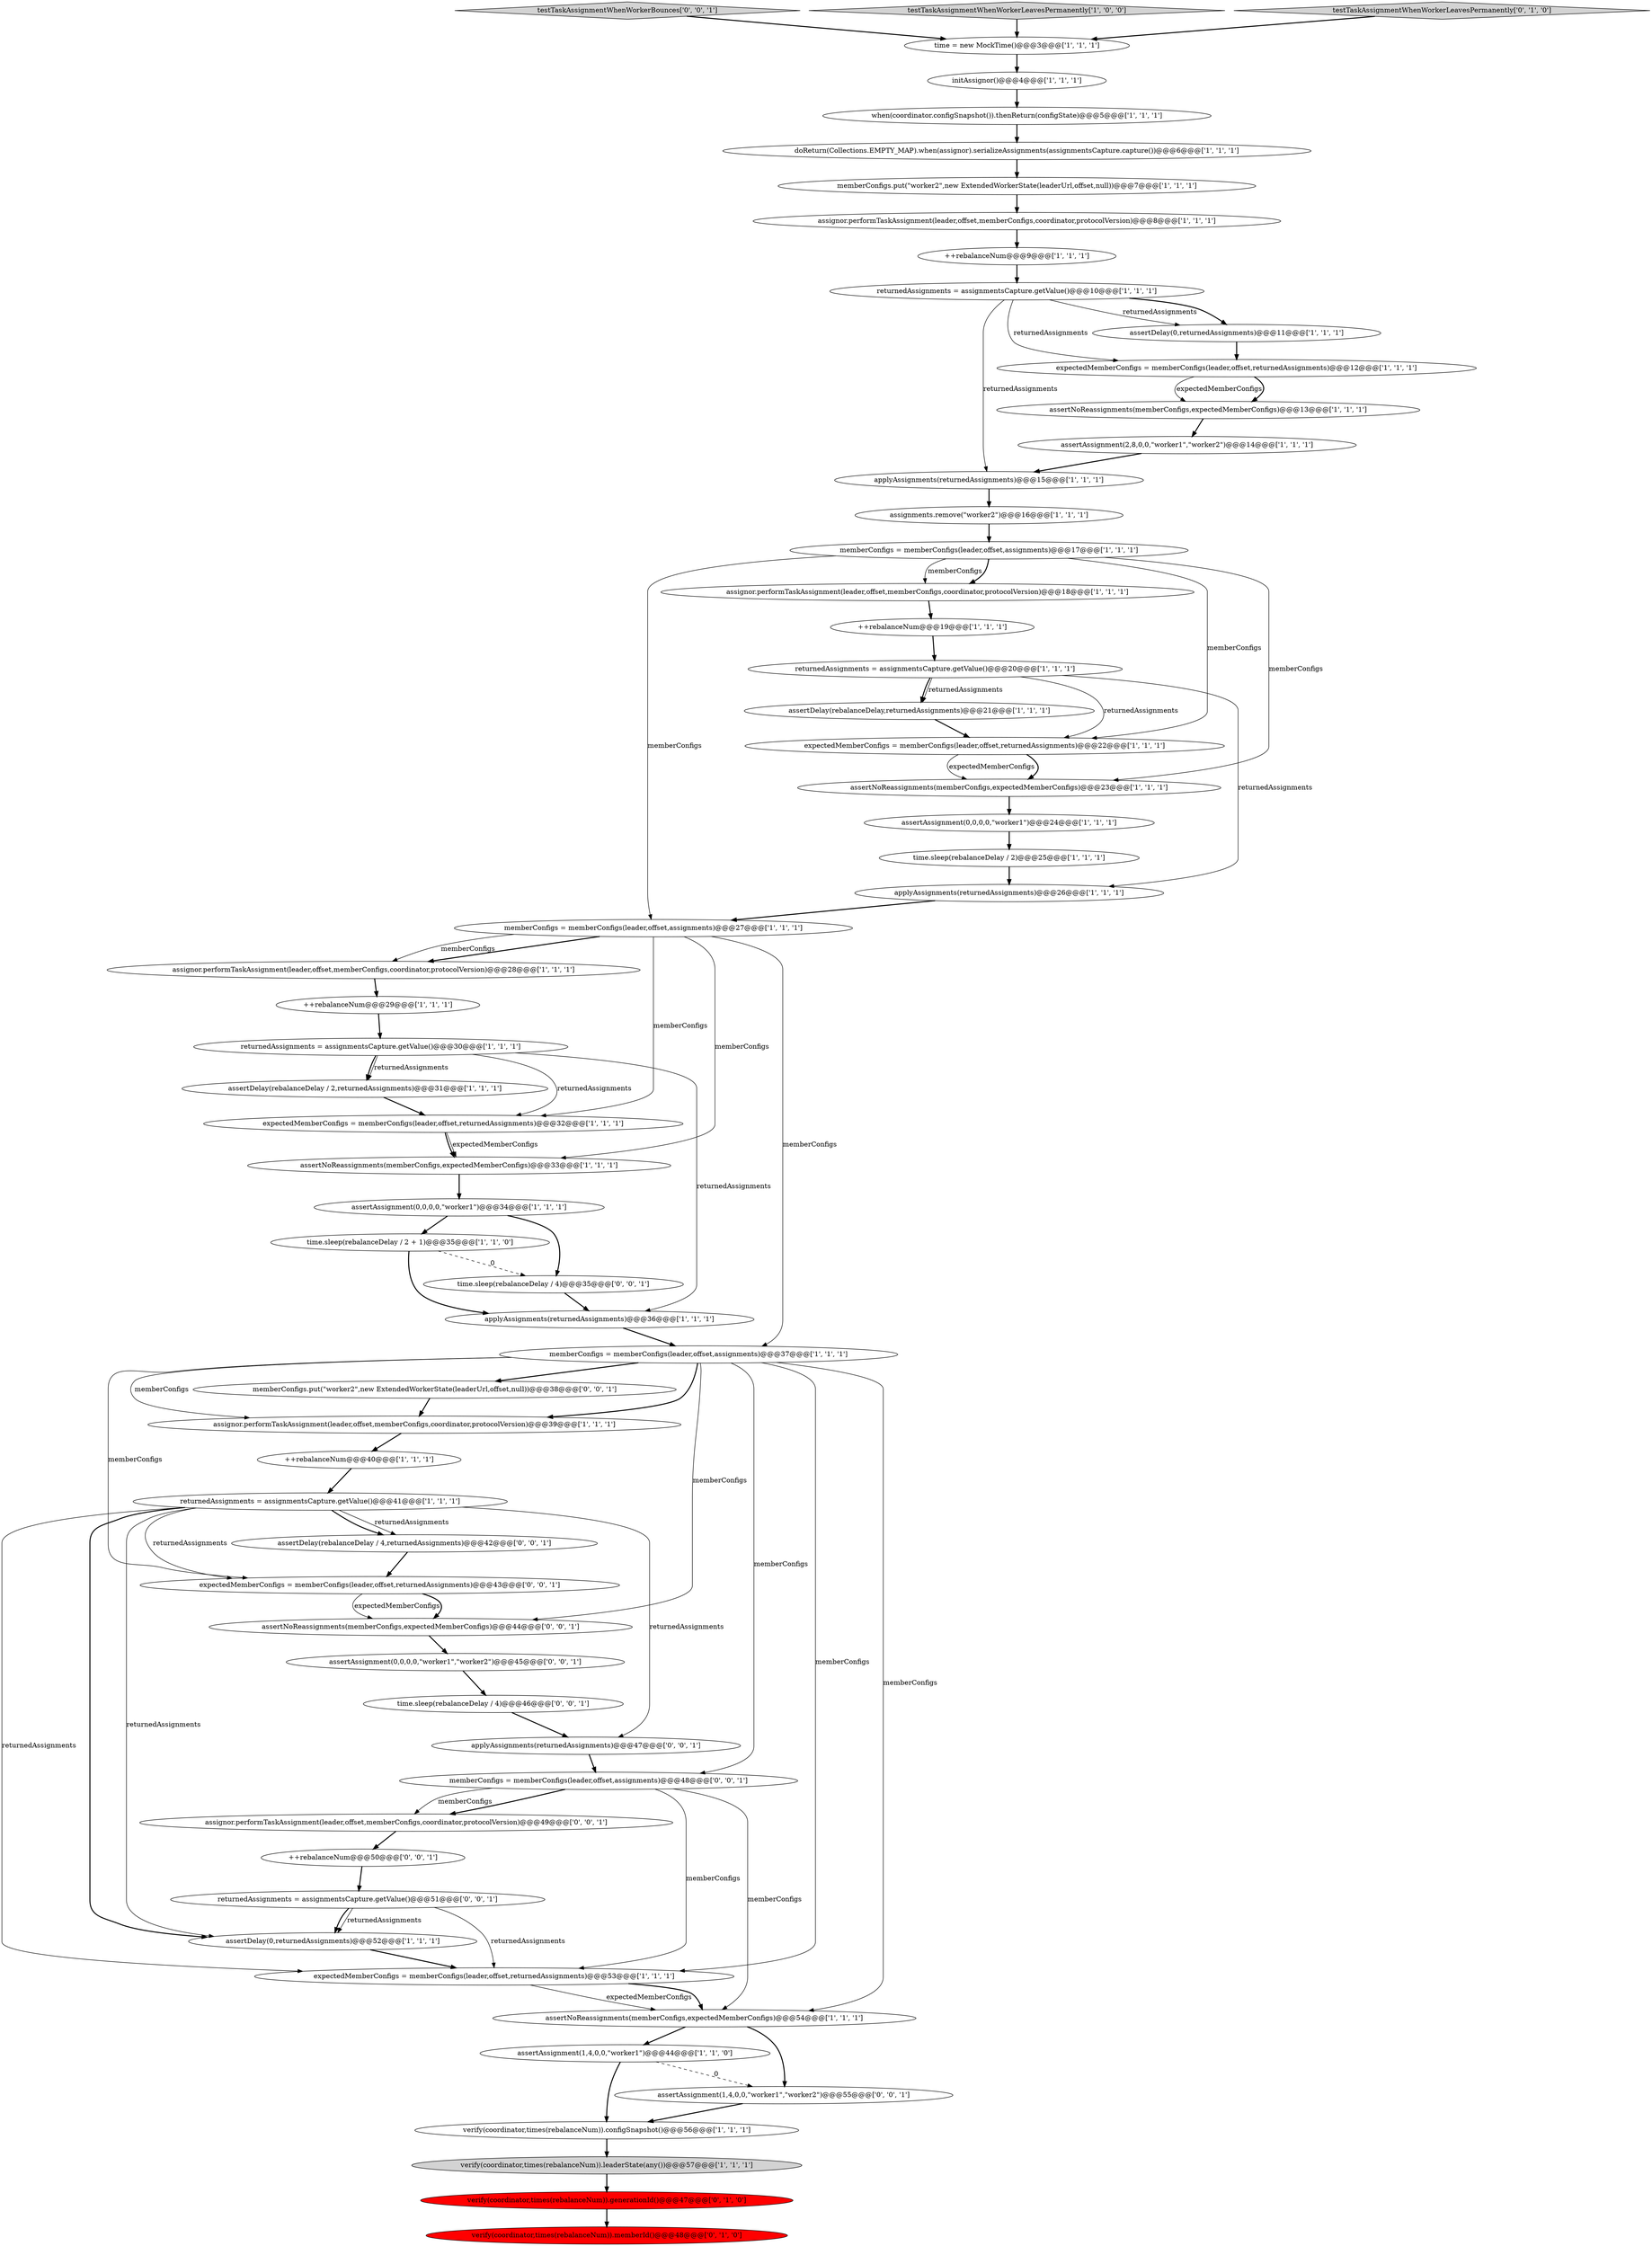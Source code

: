 digraph {
26 [style = filled, label = "applyAssignments(returnedAssignments)@@@36@@@['1', '1', '1']", fillcolor = white, shape = ellipse image = "AAA0AAABBB1BBB"];
56 [style = filled, label = "assertAssignment(1,4,0,0,\"worker1\",\"worker2\")@@@55@@@['0', '0', '1']", fillcolor = white, shape = ellipse image = "AAA0AAABBB3BBB"];
17 [style = filled, label = "expectedMemberConfigs = memberConfigs(leader,offset,returnedAssignments)@@@32@@@['1', '1', '1']", fillcolor = white, shape = ellipse image = "AAA0AAABBB1BBB"];
61 [style = filled, label = "memberConfigs = memberConfigs(leader,offset,assignments)@@@48@@@['0', '0', '1']", fillcolor = white, shape = ellipse image = "AAA0AAABBB3BBB"];
31 [style = filled, label = "assignor.performTaskAssignment(leader,offset,memberConfigs,coordinator,protocolVersion)@@@39@@@['1', '1', '1']", fillcolor = white, shape = ellipse image = "AAA0AAABBB1BBB"];
32 [style = filled, label = "returnedAssignments = assignmentsCapture.getValue()@@@30@@@['1', '1', '1']", fillcolor = white, shape = ellipse image = "AAA0AAABBB1BBB"];
44 [style = filled, label = "assertAssignment(0,0,0,0,\"worker1\")@@@34@@@['1', '1', '1']", fillcolor = white, shape = ellipse image = "AAA0AAABBB1BBB"];
28 [style = filled, label = "returnedAssignments = assignmentsCapture.getValue()@@@10@@@['1', '1', '1']", fillcolor = white, shape = ellipse image = "AAA0AAABBB1BBB"];
46 [style = filled, label = "verify(coordinator,times(rebalanceNum)).memberId()@@@48@@@['0', '1', '0']", fillcolor = red, shape = ellipse image = "AAA1AAABBB2BBB"];
48 [style = filled, label = "returnedAssignments = assignmentsCapture.getValue()@@@51@@@['0', '0', '1']", fillcolor = white, shape = ellipse image = "AAA0AAABBB3BBB"];
18 [style = filled, label = "memberConfigs = memberConfigs(leader,offset,assignments)@@@27@@@['1', '1', '1']", fillcolor = white, shape = ellipse image = "AAA0AAABBB1BBB"];
16 [style = filled, label = "++rebalanceNum@@@9@@@['1', '1', '1']", fillcolor = white, shape = ellipse image = "AAA0AAABBB1BBB"];
53 [style = filled, label = "time.sleep(rebalanceDelay / 4)@@@46@@@['0', '0', '1']", fillcolor = white, shape = ellipse image = "AAA0AAABBB3BBB"];
55 [style = filled, label = "assignor.performTaskAssignment(leader,offset,memberConfigs,coordinator,protocolVersion)@@@49@@@['0', '0', '1']", fillcolor = white, shape = ellipse image = "AAA0AAABBB3BBB"];
54 [style = filled, label = "expectedMemberConfigs = memberConfigs(leader,offset,returnedAssignments)@@@43@@@['0', '0', '1']", fillcolor = white, shape = ellipse image = "AAA0AAABBB3BBB"];
7 [style = filled, label = "when(coordinator.configSnapshot()).thenReturn(configState)@@@5@@@['1', '1', '1']", fillcolor = white, shape = ellipse image = "AAA0AAABBB1BBB"];
34 [style = filled, label = "verify(coordinator,times(rebalanceNum)).configSnapshot()@@@56@@@['1', '1', '1']", fillcolor = white, shape = ellipse image = "AAA0AAABBB1BBB"];
5 [style = filled, label = "doReturn(Collections.EMPTY_MAP).when(assignor).serializeAssignments(assignmentsCapture.capture())@@@6@@@['1', '1', '1']", fillcolor = white, shape = ellipse image = "AAA0AAABBB1BBB"];
21 [style = filled, label = "time.sleep(rebalanceDelay / 2 + 1)@@@35@@@['1', '1', '0']", fillcolor = white, shape = ellipse image = "AAA0AAABBB1BBB"];
43 [style = filled, label = "assertAssignment(2,8,0,0,\"worker1\",\"worker2\")@@@14@@@['1', '1', '1']", fillcolor = white, shape = ellipse image = "AAA0AAABBB1BBB"];
25 [style = filled, label = "assertDelay(0,returnedAssignments)@@@11@@@['1', '1', '1']", fillcolor = white, shape = ellipse image = "AAA0AAABBB1BBB"];
1 [style = filled, label = "assertNoReassignments(memberConfigs,expectedMemberConfigs)@@@13@@@['1', '1', '1']", fillcolor = white, shape = ellipse image = "AAA0AAABBB1BBB"];
15 [style = filled, label = "assignor.performTaskAssignment(leader,offset,memberConfigs,coordinator,protocolVersion)@@@28@@@['1', '1', '1']", fillcolor = white, shape = ellipse image = "AAA0AAABBB1BBB"];
2 [style = filled, label = "++rebalanceNum@@@40@@@['1', '1', '1']", fillcolor = white, shape = ellipse image = "AAA0AAABBB1BBB"];
11 [style = filled, label = "time = new MockTime()@@@3@@@['1', '1', '1']", fillcolor = white, shape = ellipse image = "AAA0AAABBB1BBB"];
24 [style = filled, label = "returnedAssignments = assignmentsCapture.getValue()@@@20@@@['1', '1', '1']", fillcolor = white, shape = ellipse image = "AAA0AAABBB1BBB"];
35 [style = filled, label = "assertDelay(rebalanceDelay,returnedAssignments)@@@21@@@['1', '1', '1']", fillcolor = white, shape = ellipse image = "AAA0AAABBB1BBB"];
3 [style = filled, label = "memberConfigs.put(\"worker2\",new ExtendedWorkerState(leaderUrl,offset,null))@@@7@@@['1', '1', '1']", fillcolor = white, shape = ellipse image = "AAA0AAABBB1BBB"];
8 [style = filled, label = "assertAssignment(0,0,0,0,\"worker1\")@@@24@@@['1', '1', '1']", fillcolor = white, shape = ellipse image = "AAA0AAABBB1BBB"];
13 [style = filled, label = "assignor.performTaskAssignment(leader,offset,memberConfigs,coordinator,protocolVersion)@@@8@@@['1', '1', '1']", fillcolor = white, shape = ellipse image = "AAA0AAABBB1BBB"];
52 [style = filled, label = "++rebalanceNum@@@50@@@['0', '0', '1']", fillcolor = white, shape = ellipse image = "AAA0AAABBB3BBB"];
57 [style = filled, label = "applyAssignments(returnedAssignments)@@@47@@@['0', '0', '1']", fillcolor = white, shape = ellipse image = "AAA0AAABBB3BBB"];
22 [style = filled, label = "memberConfigs = memberConfigs(leader,offset,assignments)@@@37@@@['1', '1', '1']", fillcolor = white, shape = ellipse image = "AAA0AAABBB1BBB"];
51 [style = filled, label = "assertNoReassignments(memberConfigs,expectedMemberConfigs)@@@44@@@['0', '0', '1']", fillcolor = white, shape = ellipse image = "AAA0AAABBB3BBB"];
30 [style = filled, label = "memberConfigs = memberConfigs(leader,offset,assignments)@@@17@@@['1', '1', '1']", fillcolor = white, shape = ellipse image = "AAA0AAABBB1BBB"];
58 [style = filled, label = "testTaskAssignmentWhenWorkerBounces['0', '0', '1']", fillcolor = lightgray, shape = diamond image = "AAA0AAABBB3BBB"];
19 [style = filled, label = "verify(coordinator,times(rebalanceNum)).leaderState(any())@@@57@@@['1', '1', '1']", fillcolor = lightgray, shape = ellipse image = "AAA0AAABBB1BBB"];
14 [style = filled, label = "expectedMemberConfigs = memberConfigs(leader,offset,returnedAssignments)@@@22@@@['1', '1', '1']", fillcolor = white, shape = ellipse image = "AAA0AAABBB1BBB"];
60 [style = filled, label = "assertAssignment(0,0,0,0,\"worker1\",\"worker2\")@@@45@@@['0', '0', '1']", fillcolor = white, shape = ellipse image = "AAA0AAABBB3BBB"];
36 [style = filled, label = "time.sleep(rebalanceDelay / 2)@@@25@@@['1', '1', '1']", fillcolor = white, shape = ellipse image = "AAA0AAABBB1BBB"];
38 [style = filled, label = "returnedAssignments = assignmentsCapture.getValue()@@@41@@@['1', '1', '1']", fillcolor = white, shape = ellipse image = "AAA0AAABBB1BBB"];
39 [style = filled, label = "assignments.remove(\"worker2\")@@@16@@@['1', '1', '1']", fillcolor = white, shape = ellipse image = "AAA0AAABBB1BBB"];
27 [style = filled, label = "testTaskAssignmentWhenWorkerLeavesPermanently['1', '0', '0']", fillcolor = lightgray, shape = diamond image = "AAA0AAABBB1BBB"];
23 [style = filled, label = "++rebalanceNum@@@19@@@['1', '1', '1']", fillcolor = white, shape = ellipse image = "AAA0AAABBB1BBB"];
33 [style = filled, label = "initAssignor()@@@4@@@['1', '1', '1']", fillcolor = white, shape = ellipse image = "AAA0AAABBB1BBB"];
10 [style = filled, label = "assertNoReassignments(memberConfigs,expectedMemberConfigs)@@@23@@@['1', '1', '1']", fillcolor = white, shape = ellipse image = "AAA0AAABBB1BBB"];
45 [style = filled, label = "testTaskAssignmentWhenWorkerLeavesPermanently['0', '1', '0']", fillcolor = lightgray, shape = diamond image = "AAA0AAABBB2BBB"];
12 [style = filled, label = "assertAssignment(1,4,0,0,\"worker1\")@@@44@@@['1', '1', '0']", fillcolor = white, shape = ellipse image = "AAA0AAABBB1BBB"];
0 [style = filled, label = "assertDelay(rebalanceDelay / 2,returnedAssignments)@@@31@@@['1', '1', '1']", fillcolor = white, shape = ellipse image = "AAA0AAABBB1BBB"];
42 [style = filled, label = "assignor.performTaskAssignment(leader,offset,memberConfigs,coordinator,protocolVersion)@@@18@@@['1', '1', '1']", fillcolor = white, shape = ellipse image = "AAA0AAABBB1BBB"];
47 [style = filled, label = "verify(coordinator,times(rebalanceNum)).generationId()@@@47@@@['0', '1', '0']", fillcolor = red, shape = ellipse image = "AAA1AAABBB2BBB"];
6 [style = filled, label = "expectedMemberConfigs = memberConfigs(leader,offset,returnedAssignments)@@@12@@@['1', '1', '1']", fillcolor = white, shape = ellipse image = "AAA0AAABBB1BBB"];
59 [style = filled, label = "assertDelay(rebalanceDelay / 4,returnedAssignments)@@@42@@@['0', '0', '1']", fillcolor = white, shape = ellipse image = "AAA0AAABBB3BBB"];
41 [style = filled, label = "assertNoReassignments(memberConfigs,expectedMemberConfigs)@@@33@@@['1', '1', '1']", fillcolor = white, shape = ellipse image = "AAA0AAABBB1BBB"];
37 [style = filled, label = "expectedMemberConfigs = memberConfigs(leader,offset,returnedAssignments)@@@53@@@['1', '1', '1']", fillcolor = white, shape = ellipse image = "AAA0AAABBB1BBB"];
40 [style = filled, label = "applyAssignments(returnedAssignments)@@@26@@@['1', '1', '1']", fillcolor = white, shape = ellipse image = "AAA0AAABBB1BBB"];
29 [style = filled, label = "assertNoReassignments(memberConfigs,expectedMemberConfigs)@@@54@@@['1', '1', '1']", fillcolor = white, shape = ellipse image = "AAA0AAABBB1BBB"];
49 [style = filled, label = "time.sleep(rebalanceDelay / 4)@@@35@@@['0', '0', '1']", fillcolor = white, shape = ellipse image = "AAA0AAABBB3BBB"];
50 [style = filled, label = "memberConfigs.put(\"worker2\",new ExtendedWorkerState(leaderUrl,offset,null))@@@38@@@['0', '0', '1']", fillcolor = white, shape = ellipse image = "AAA0AAABBB3BBB"];
4 [style = filled, label = "++rebalanceNum@@@29@@@['1', '1', '1']", fillcolor = white, shape = ellipse image = "AAA0AAABBB1BBB"];
9 [style = filled, label = "assertDelay(0,returnedAssignments)@@@52@@@['1', '1', '1']", fillcolor = white, shape = ellipse image = "AAA0AAABBB1BBB"];
20 [style = filled, label = "applyAssignments(returnedAssignments)@@@15@@@['1', '1', '1']", fillcolor = white, shape = ellipse image = "AAA0AAABBB1BBB"];
18->22 [style = solid, label="memberConfigs"];
5->3 [style = bold, label=""];
18->17 [style = solid, label="memberConfigs"];
42->23 [style = bold, label=""];
61->37 [style = solid, label="memberConfigs"];
56->34 [style = bold, label=""];
48->9 [style = solid, label="returnedAssignments"];
32->0 [style = bold, label=""];
28->25 [style = solid, label="returnedAssignments"];
60->53 [style = bold, label=""];
22->61 [style = solid, label="memberConfigs"];
29->56 [style = bold, label=""];
25->6 [style = bold, label=""];
24->40 [style = solid, label="returnedAssignments"];
24->14 [style = solid, label="returnedAssignments"];
9->37 [style = bold, label=""];
26->22 [style = bold, label=""];
21->26 [style = bold, label=""];
8->36 [style = bold, label=""];
10->8 [style = bold, label=""];
38->37 [style = solid, label="returnedAssignments"];
32->17 [style = solid, label="returnedAssignments"];
11->33 [style = bold, label=""];
28->25 [style = bold, label=""];
30->42 [style = solid, label="memberConfigs"];
59->54 [style = bold, label=""];
58->11 [style = bold, label=""];
33->7 [style = bold, label=""];
22->29 [style = solid, label="memberConfigs"];
22->54 [style = solid, label="memberConfigs"];
44->21 [style = bold, label=""];
37->29 [style = solid, label="expectedMemberConfigs"];
48->37 [style = solid, label="returnedAssignments"];
57->61 [style = bold, label=""];
34->19 [style = bold, label=""];
0->17 [style = bold, label=""];
17->41 [style = bold, label=""];
30->42 [style = bold, label=""];
18->15 [style = bold, label=""];
22->50 [style = bold, label=""];
37->29 [style = bold, label=""];
14->10 [style = bold, label=""];
31->2 [style = bold, label=""];
44->49 [style = bold, label=""];
13->16 [style = bold, label=""];
22->51 [style = solid, label="memberConfigs"];
45->11 [style = bold, label=""];
61->55 [style = bold, label=""];
7->5 [style = bold, label=""];
51->60 [style = bold, label=""];
27->11 [style = bold, label=""];
6->1 [style = solid, label="expectedMemberConfigs"];
50->31 [style = bold, label=""];
52->48 [style = bold, label=""];
20->39 [style = bold, label=""];
30->18 [style = solid, label="memberConfigs"];
61->55 [style = solid, label="memberConfigs"];
38->59 [style = bold, label=""];
14->10 [style = solid, label="expectedMemberConfigs"];
36->40 [style = bold, label=""];
32->0 [style = solid, label="returnedAssignments"];
43->20 [style = bold, label=""];
38->9 [style = bold, label=""];
35->14 [style = bold, label=""];
54->51 [style = solid, label="expectedMemberConfigs"];
6->1 [style = bold, label=""];
19->47 [style = bold, label=""];
18->15 [style = solid, label="memberConfigs"];
17->41 [style = solid, label="expectedMemberConfigs"];
55->52 [style = bold, label=""];
30->10 [style = solid, label="memberConfigs"];
28->6 [style = solid, label="returnedAssignments"];
54->51 [style = bold, label=""];
28->20 [style = solid, label="returnedAssignments"];
38->9 [style = solid, label="returnedAssignments"];
38->54 [style = solid, label="returnedAssignments"];
24->35 [style = bold, label=""];
53->57 [style = bold, label=""];
1->43 [style = bold, label=""];
22->37 [style = solid, label="memberConfigs"];
22->31 [style = bold, label=""];
24->35 [style = solid, label="returnedAssignments"];
48->9 [style = bold, label=""];
47->46 [style = bold, label=""];
40->18 [style = bold, label=""];
12->34 [style = bold, label=""];
30->14 [style = solid, label="memberConfigs"];
18->41 [style = solid, label="memberConfigs"];
39->30 [style = bold, label=""];
2->38 [style = bold, label=""];
23->24 [style = bold, label=""];
29->12 [style = bold, label=""];
38->59 [style = solid, label="returnedAssignments"];
16->28 [style = bold, label=""];
61->29 [style = solid, label="memberConfigs"];
15->4 [style = bold, label=""];
3->13 [style = bold, label=""];
22->31 [style = solid, label="memberConfigs"];
12->56 [style = dashed, label="0"];
21->49 [style = dashed, label="0"];
49->26 [style = bold, label=""];
32->26 [style = solid, label="returnedAssignments"];
41->44 [style = bold, label=""];
4->32 [style = bold, label=""];
38->57 [style = solid, label="returnedAssignments"];
}
